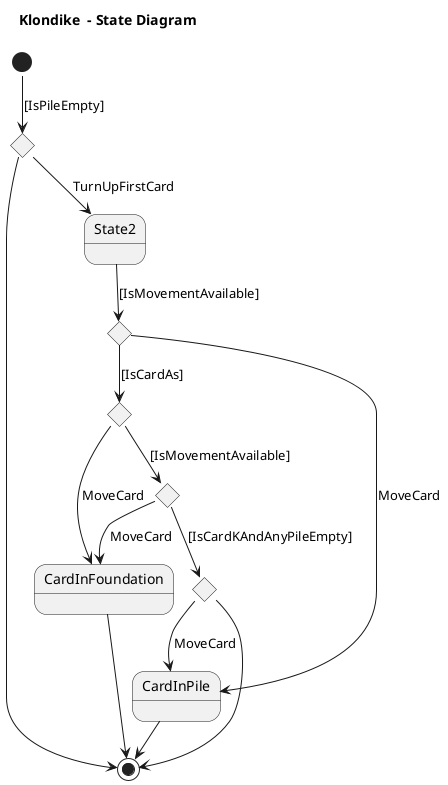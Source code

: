 @startuml Diagrama de estados
!pragma layout smetana
title Klondike  - State Diagram

state State1 <<choice>>
state State2
state State3  <<choice>>
state CardInPile
state State5 <<choice>>
state State7 <<choice>>
state CardInFoundation
state State8 <<choice>>


[*] --> State1: [IsPileEmpty]
State1 --> State2: TurnUpFirstCard
State2 --> State3: [IsMovementAvailable]
State3 --> CardInPile: MoveCard
State3 --> State5: [IsCardAs]
State5 --> CardInFoundation: MoveCard
State5 --> State7: [IsMovementAvailable]
State7 --> CardInFoundation: MoveCard
State7 --> State8: [IsCardKAndAnyPileEmpty]
State1 --> [*]
State8 --> CardInPile: MoveCard
State8 --> [*]
CardInFoundation --> [*]
CardInPile --> [*]

' note right:"Si las condiciones son diamantes o estados"



